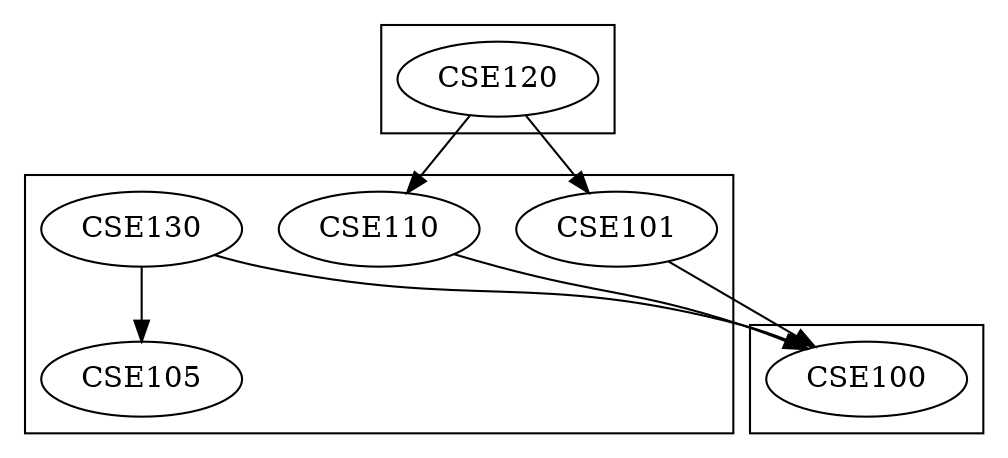 digraph CC {
  subgraph clusterWinter {
    CSE100;
  }
  subgraph clusterSpring {
    rank = same;
    CSE101 -> CSE100;
    CSE110 -> CSE100;
    CSE130 -> CSE105;
    CSE130 -> CSE100;
  }
  subgraph clusterFall2018 {
    rank = same;
    CSE120 -> CSE101;
    CSE120 -> CSE110;
  }
}
